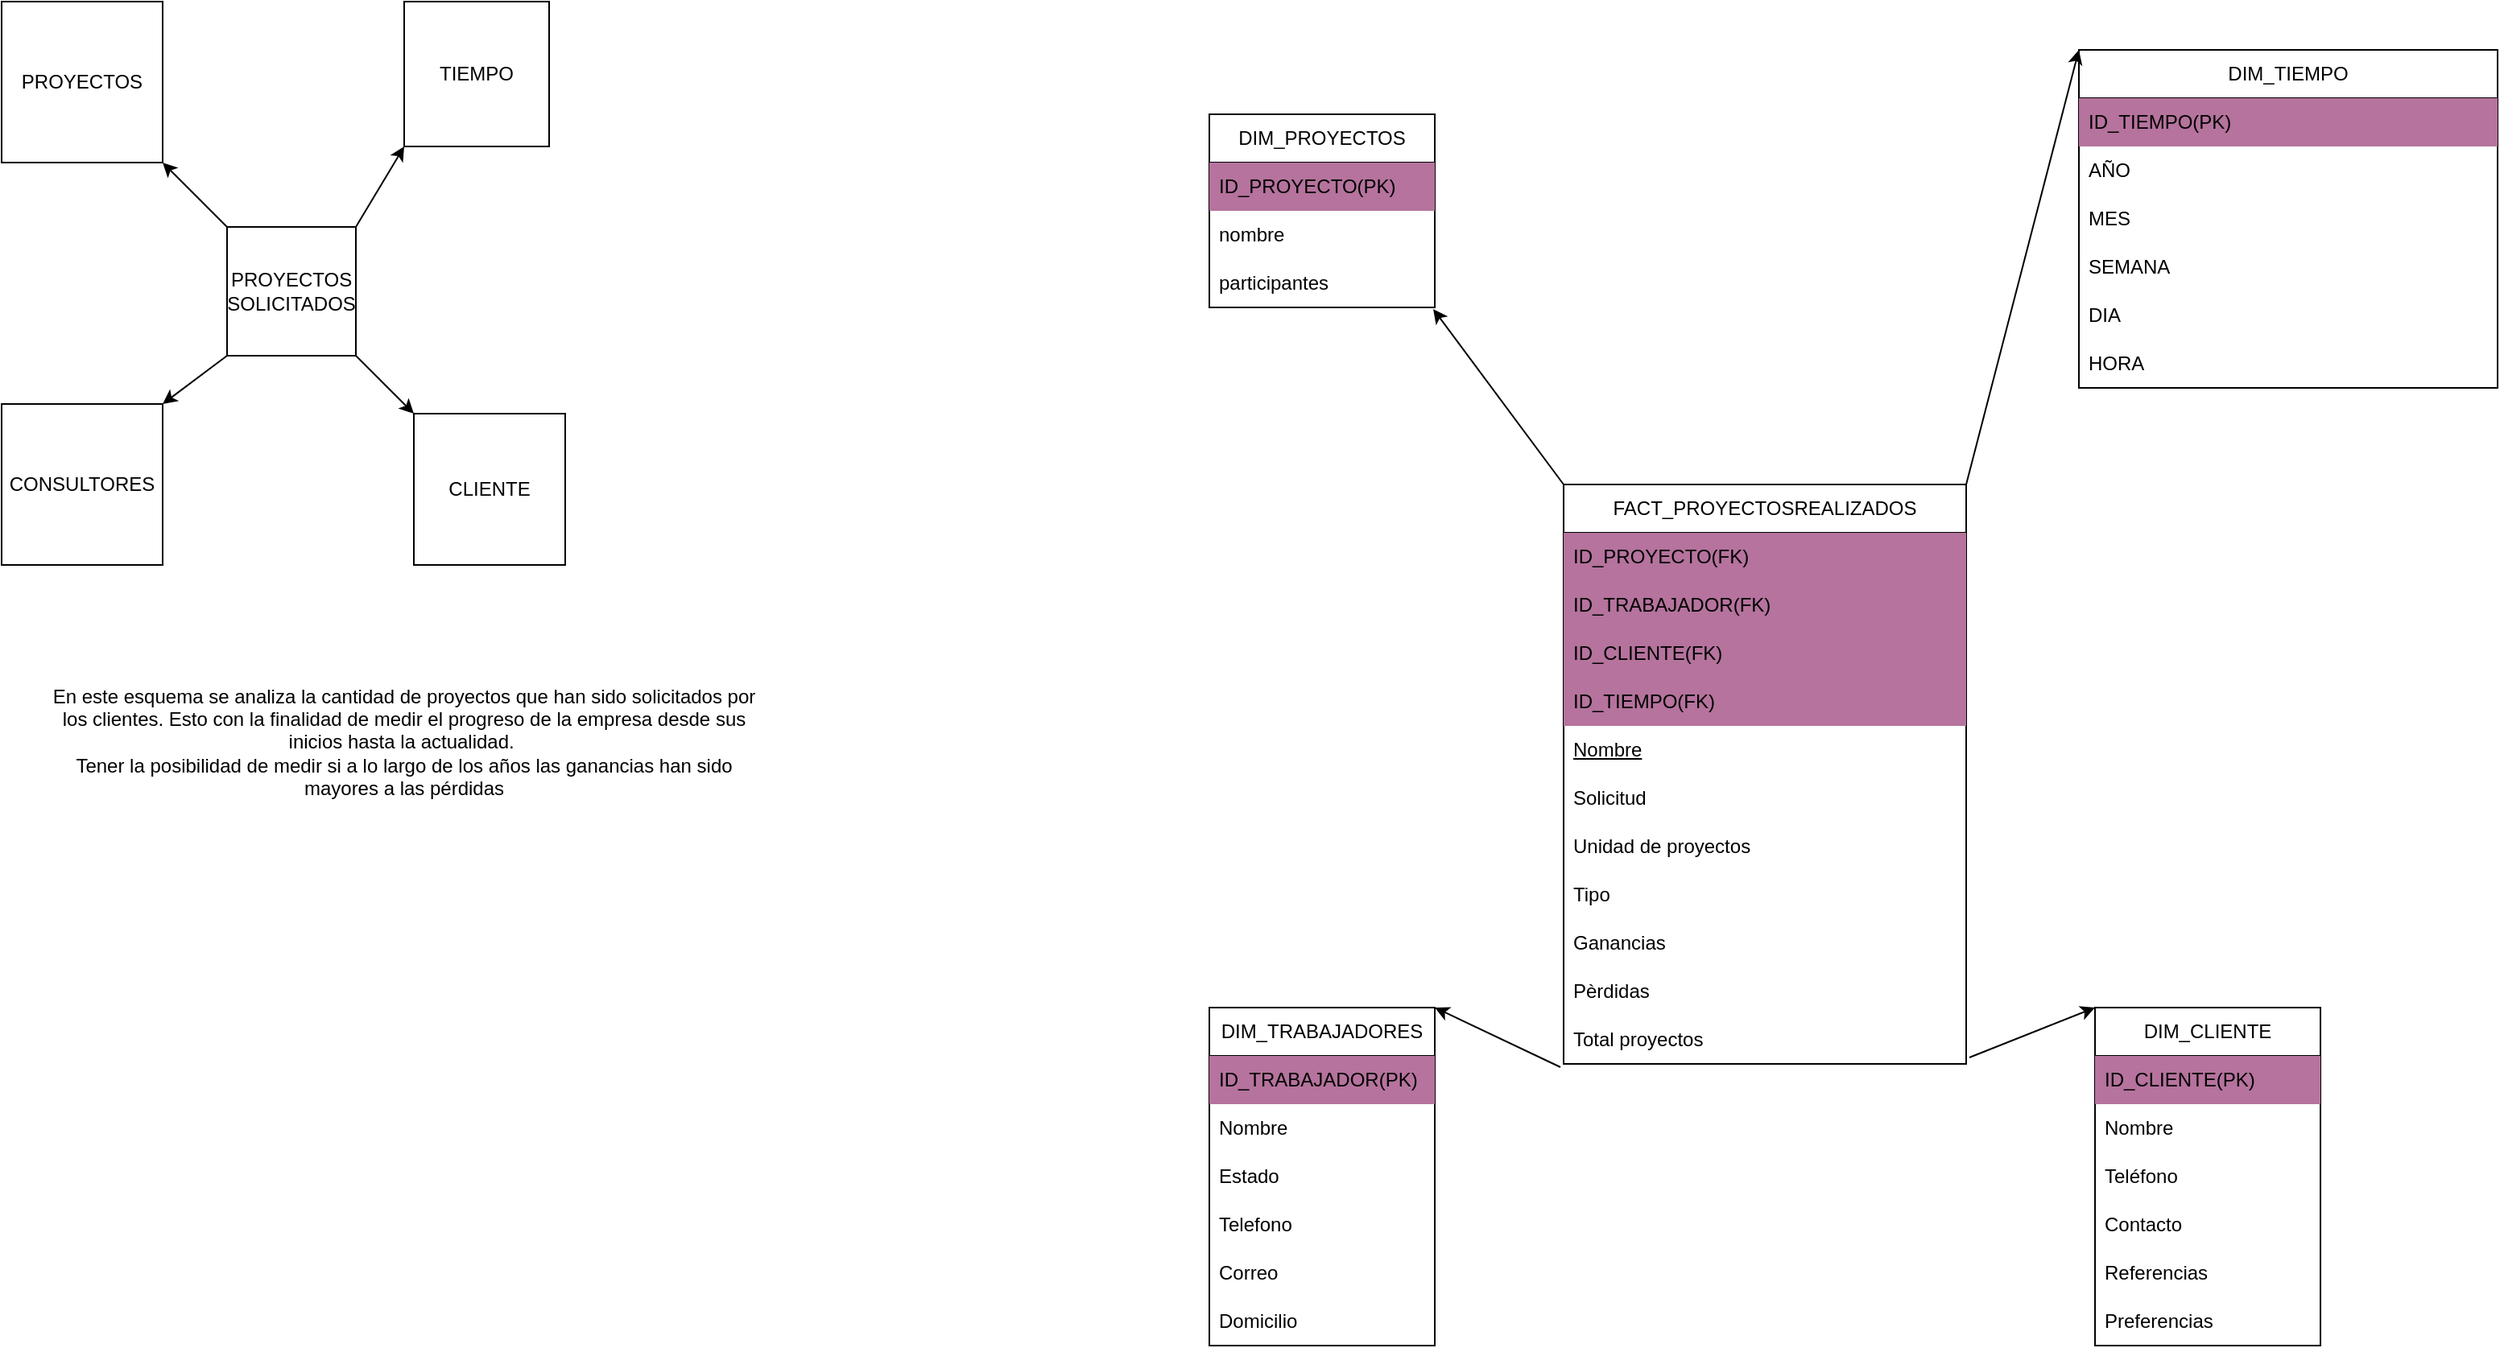 <mxfile version="21.6.9" type="github" pages="3">
  <diagram name="Esquema1" id="fouPwO5cO5OasUWHvbUF">
    <mxGraphModel dx="3218" dy="1129" grid="1" gridSize="10" guides="1" tooltips="1" connect="1" arrows="1" fold="1" page="1" pageScale="1" pageWidth="827" pageHeight="1169" math="0" shadow="0">
      <root>
        <mxCell id="0" />
        <mxCell id="1" parent="0" />
        <mxCell id="4f01WHKHeMReldq4Eaw4-1" value="PROYECTOS SOLICITADOS" style="whiteSpace=wrap;html=1;aspect=fixed;" parent="1" vertex="1">
          <mxGeometry x="-240" y="140" width="80" height="80" as="geometry" />
        </mxCell>
        <mxCell id="4f01WHKHeMReldq4Eaw4-2" value="TIEMPO" style="whiteSpace=wrap;html=1;aspect=fixed;" parent="1" vertex="1">
          <mxGeometry x="-130" width="90" height="90" as="geometry" />
        </mxCell>
        <mxCell id="4f01WHKHeMReldq4Eaw4-3" value="CLIENTE" style="whiteSpace=wrap;html=1;aspect=fixed;" parent="1" vertex="1">
          <mxGeometry x="-124" y="256" width="94" height="94" as="geometry" />
        </mxCell>
        <mxCell id="4f01WHKHeMReldq4Eaw4-4" value="PROYECTOS" style="whiteSpace=wrap;html=1;aspect=fixed;" parent="1" vertex="1">
          <mxGeometry x="-380" width="100" height="100" as="geometry" />
        </mxCell>
        <mxCell id="4f01WHKHeMReldq4Eaw4-5" value="CONSULTORES" style="whiteSpace=wrap;html=1;aspect=fixed;" parent="1" vertex="1">
          <mxGeometry x="-380" y="250" width="100" height="100" as="geometry" />
        </mxCell>
        <mxCell id="4f01WHKHeMReldq4Eaw4-9" style="rounded=0;orthogonalLoop=1;jettySize=auto;html=1;" parent="1" source="4f01WHKHeMReldq4Eaw4-1" target="4f01WHKHeMReldq4Eaw4-3" edge="1">
          <mxGeometry relative="1" as="geometry">
            <mxPoint x="-259" y="130" as="sourcePoint" />
            <mxPoint x="-210" y="190" as="targetPoint" />
          </mxGeometry>
        </mxCell>
        <mxCell id="4f01WHKHeMReldq4Eaw4-10" value="En este esquema se analiza la cantidad de proyectos que han sido solicitados por los clientes. Esto con la finalidad de medir el progreso de la empresa desde sus inicios hasta la actualidad.&amp;nbsp;&lt;br&gt;Tener la posibilidad de medir si a lo largo de los años las ganancias han sido mayores a las pérdidas" style="text;html=1;strokeColor=none;fillColor=none;align=center;verticalAlign=middle;whiteSpace=wrap;rounded=0;" parent="1" vertex="1">
          <mxGeometry x="-350" y="430" width="440" height="60" as="geometry" />
        </mxCell>
        <mxCell id="YIXBxobENtzoKiSDBQd0-1" value="FACT_PROYECTOSREALIZADOS" style="swimlane;fontStyle=0;childLayout=stackLayout;horizontal=1;startSize=30;horizontalStack=0;resizeParent=1;resizeParentMax=0;resizeLast=0;collapsible=1;marginBottom=0;whiteSpace=wrap;html=1;" parent="1" vertex="1">
          <mxGeometry x="590" y="300" width="250" height="360" as="geometry" />
        </mxCell>
        <mxCell id="YIXBxobENtzoKiSDBQd0-2" value="ID_PROYECTO(FK)" style="text;strokeColor=none;fillColor=#B5739D;align=left;verticalAlign=middle;spacingLeft=4;spacingRight=4;overflow=hidden;points=[[0,0.5],[1,0.5]];portConstraint=eastwest;rotatable=0;whiteSpace=wrap;html=1;" parent="YIXBxobENtzoKiSDBQd0-1" vertex="1">
          <mxGeometry y="30" width="250" height="30" as="geometry" />
        </mxCell>
        <mxCell id="YIXBxobENtzoKiSDBQd0-3" value="ID_TRABAJADOR(FK)" style="text;strokeColor=none;fillColor=#B5739D;align=left;verticalAlign=middle;spacingLeft=4;spacingRight=4;overflow=hidden;points=[[0,0.5],[1,0.5]];portConstraint=eastwest;rotatable=0;whiteSpace=wrap;html=1;" parent="YIXBxobENtzoKiSDBQd0-1" vertex="1">
          <mxGeometry y="60" width="250" height="30" as="geometry" />
        </mxCell>
        <mxCell id="YIXBxobENtzoKiSDBQd0-30" value="ID_CLIENTE(FK)" style="text;strokeColor=none;fillColor=#B5739D;align=left;verticalAlign=middle;spacingLeft=4;spacingRight=4;overflow=hidden;points=[[0,0.5],[1,0.5]];portConstraint=eastwest;rotatable=0;whiteSpace=wrap;html=1;" parent="YIXBxobENtzoKiSDBQd0-1" vertex="1">
          <mxGeometry y="90" width="250" height="30" as="geometry" />
        </mxCell>
        <mxCell id="YIXBxobENtzoKiSDBQd0-29" value="ID_TIEMPO(FK)" style="text;strokeColor=none;fillColor=#B5739D;align=left;verticalAlign=middle;spacingLeft=4;spacingRight=4;overflow=hidden;points=[[0,0.5],[1,0.5]];portConstraint=eastwest;rotatable=0;whiteSpace=wrap;html=1;" parent="YIXBxobENtzoKiSDBQd0-1" vertex="1">
          <mxGeometry y="120" width="250" height="30" as="geometry" />
        </mxCell>
        <mxCell id="YIXBxobENtzoKiSDBQd0-31" value="&lt;u&gt;Nombre&lt;/u&gt;" style="text;strokeColor=none;fillColor=none;align=left;verticalAlign=middle;spacingLeft=4;spacingRight=4;overflow=hidden;points=[[0,0.5],[1,0.5]];portConstraint=eastwest;rotatable=0;whiteSpace=wrap;html=1;" parent="YIXBxobENtzoKiSDBQd0-1" vertex="1">
          <mxGeometry y="150" width="250" height="30" as="geometry" />
        </mxCell>
        <mxCell id="0sV7bS2kD5tdpcHUCogC-12" value="Solicitud" style="text;strokeColor=none;fillColor=none;align=left;verticalAlign=middle;spacingLeft=4;spacingRight=4;overflow=hidden;points=[[0,0.5],[1,0.5]];portConstraint=eastwest;rotatable=0;whiteSpace=wrap;html=1;" parent="YIXBxobENtzoKiSDBQd0-1" vertex="1">
          <mxGeometry y="180" width="250" height="30" as="geometry" />
        </mxCell>
        <mxCell id="0sV7bS2kD5tdpcHUCogC-16" value="Unidad de proyectos" style="text;strokeColor=none;fillColor=none;align=left;verticalAlign=middle;spacingLeft=4;spacingRight=4;overflow=hidden;points=[[0,0.5],[1,0.5]];portConstraint=eastwest;rotatable=0;whiteSpace=wrap;html=1;" parent="YIXBxobENtzoKiSDBQd0-1" vertex="1">
          <mxGeometry y="210" width="250" height="30" as="geometry" />
        </mxCell>
        <mxCell id="0sV7bS2kD5tdpcHUCogC-11" value="Tipo" style="text;strokeColor=none;fillColor=none;align=left;verticalAlign=middle;spacingLeft=4;spacingRight=4;overflow=hidden;points=[[0,0.5],[1,0.5]];portConstraint=eastwest;rotatable=0;whiteSpace=wrap;html=1;" parent="YIXBxobENtzoKiSDBQd0-1" vertex="1">
          <mxGeometry y="240" width="250" height="30" as="geometry" />
        </mxCell>
        <mxCell id="YIXBxobENtzoKiSDBQd0-32" value="Ganancias" style="text;strokeColor=none;fillColor=none;align=left;verticalAlign=middle;spacingLeft=4;spacingRight=4;overflow=hidden;points=[[0,0.5],[1,0.5]];portConstraint=eastwest;rotatable=0;whiteSpace=wrap;html=1;" parent="YIXBxobENtzoKiSDBQd0-1" vertex="1">
          <mxGeometry y="270" width="250" height="30" as="geometry" />
        </mxCell>
        <mxCell id="K5586gnL4aPKgmynBAE0-1" value="Pèrdidas" style="text;strokeColor=none;fillColor=none;align=left;verticalAlign=middle;spacingLeft=4;spacingRight=4;overflow=hidden;points=[[0,0.5],[1,0.5]];portConstraint=eastwest;rotatable=0;whiteSpace=wrap;html=1;" vertex="1" parent="YIXBxobENtzoKiSDBQd0-1">
          <mxGeometry y="300" width="250" height="30" as="geometry" />
        </mxCell>
        <mxCell id="YIXBxobENtzoKiSDBQd0-4" value="Total proyectos" style="text;strokeColor=none;fillColor=none;align=left;verticalAlign=middle;spacingLeft=4;spacingRight=4;overflow=hidden;points=[[0,0.5],[1,0.5]];portConstraint=eastwest;rotatable=0;whiteSpace=wrap;html=1;" parent="YIXBxobENtzoKiSDBQd0-1" vertex="1">
          <mxGeometry y="330" width="250" height="30" as="geometry" />
        </mxCell>
        <mxCell id="YIXBxobENtzoKiSDBQd0-5" value="DIM_TIEMPO" style="swimlane;fontStyle=0;childLayout=stackLayout;horizontal=1;startSize=30;horizontalStack=0;resizeParent=1;resizeParentMax=0;resizeLast=0;collapsible=1;marginBottom=0;whiteSpace=wrap;html=1;" parent="1" vertex="1">
          <mxGeometry x="910" y="30" width="260" height="210" as="geometry" />
        </mxCell>
        <mxCell id="YIXBxobENtzoKiSDBQd0-24" value="ID_TIEMPO(PK)" style="text;strokeColor=none;fillColor=#B5739D;align=left;verticalAlign=middle;spacingLeft=4;spacingRight=4;overflow=hidden;points=[[0,0.5],[1,0.5]];portConstraint=eastwest;rotatable=0;whiteSpace=wrap;html=1;" parent="YIXBxobENtzoKiSDBQd0-5" vertex="1">
          <mxGeometry y="30" width="260" height="30" as="geometry" />
        </mxCell>
        <mxCell id="YIXBxobENtzoKiSDBQd0-6" value="AÑO" style="text;strokeColor=none;fillColor=none;align=left;verticalAlign=middle;spacingLeft=4;spacingRight=4;overflow=hidden;points=[[0,0.5],[1,0.5]];portConstraint=eastwest;rotatable=0;whiteSpace=wrap;html=1;" parent="YIXBxobENtzoKiSDBQd0-5" vertex="1">
          <mxGeometry y="60" width="260" height="30" as="geometry" />
        </mxCell>
        <mxCell id="YIXBxobENtzoKiSDBQd0-7" value="MES" style="text;strokeColor=none;fillColor=none;align=left;verticalAlign=middle;spacingLeft=4;spacingRight=4;overflow=hidden;points=[[0,0.5],[1,0.5]];portConstraint=eastwest;rotatable=0;whiteSpace=wrap;html=1;" parent="YIXBxobENtzoKiSDBQd0-5" vertex="1">
          <mxGeometry y="90" width="260" height="30" as="geometry" />
        </mxCell>
        <mxCell id="YIXBxobENtzoKiSDBQd0-8" value="SEMANA" style="text;strokeColor=none;fillColor=none;align=left;verticalAlign=middle;spacingLeft=4;spacingRight=4;overflow=hidden;points=[[0,0.5],[1,0.5]];portConstraint=eastwest;rotatable=0;whiteSpace=wrap;html=1;" parent="YIXBxobENtzoKiSDBQd0-5" vertex="1">
          <mxGeometry y="120" width="260" height="30" as="geometry" />
        </mxCell>
        <mxCell id="YIXBxobENtzoKiSDBQd0-21" value="DIA" style="text;strokeColor=none;fillColor=none;align=left;verticalAlign=middle;spacingLeft=4;spacingRight=4;overflow=hidden;points=[[0,0.5],[1,0.5]];portConstraint=eastwest;rotatable=0;whiteSpace=wrap;html=1;" parent="YIXBxobENtzoKiSDBQd0-5" vertex="1">
          <mxGeometry y="150" width="260" height="30" as="geometry" />
        </mxCell>
        <mxCell id="YIXBxobENtzoKiSDBQd0-22" value="HORA" style="text;strokeColor=none;fillColor=none;align=left;verticalAlign=middle;spacingLeft=4;spacingRight=4;overflow=hidden;points=[[0,0.5],[1,0.5]];portConstraint=eastwest;rotatable=0;whiteSpace=wrap;html=1;" parent="YIXBxobENtzoKiSDBQd0-5" vertex="1">
          <mxGeometry y="180" width="260" height="30" as="geometry" />
        </mxCell>
        <mxCell id="YIXBxobENtzoKiSDBQd0-9" value="DIM_CLIENTE" style="swimlane;fontStyle=0;childLayout=stackLayout;horizontal=1;startSize=30;horizontalStack=0;resizeParent=1;resizeParentMax=0;resizeLast=0;collapsible=1;marginBottom=0;whiteSpace=wrap;html=1;" parent="1" vertex="1">
          <mxGeometry x="920" y="625" width="140" height="210" as="geometry" />
        </mxCell>
        <mxCell id="YIXBxobENtzoKiSDBQd0-10" value="ID_CLIENTE(PK)" style="text;strokeColor=none;fillColor=#B5739D;align=left;verticalAlign=middle;spacingLeft=4;spacingRight=4;overflow=hidden;points=[[0,0.5],[1,0.5]];portConstraint=eastwest;rotatable=0;whiteSpace=wrap;html=1;" parent="YIXBxobENtzoKiSDBQd0-9" vertex="1">
          <mxGeometry y="30" width="140" height="30" as="geometry" />
        </mxCell>
        <mxCell id="YIXBxobENtzoKiSDBQd0-11" value="Nombre" style="text;strokeColor=none;fillColor=none;align=left;verticalAlign=middle;spacingLeft=4;spacingRight=4;overflow=hidden;points=[[0,0.5],[1,0.5]];portConstraint=eastwest;rotatable=0;whiteSpace=wrap;html=1;" parent="YIXBxobENtzoKiSDBQd0-9" vertex="1">
          <mxGeometry y="60" width="140" height="30" as="geometry" />
        </mxCell>
        <mxCell id="0sV7bS2kD5tdpcHUCogC-1" value="Teléfono" style="text;strokeColor=none;fillColor=none;align=left;verticalAlign=middle;spacingLeft=4;spacingRight=4;overflow=hidden;points=[[0,0.5],[1,0.5]];portConstraint=eastwest;rotatable=0;whiteSpace=wrap;html=1;" parent="YIXBxobENtzoKiSDBQd0-9" vertex="1">
          <mxGeometry y="90" width="140" height="30" as="geometry" />
        </mxCell>
        <mxCell id="0sV7bS2kD5tdpcHUCogC-2" value="Contacto" style="text;strokeColor=none;fillColor=none;align=left;verticalAlign=middle;spacingLeft=4;spacingRight=4;overflow=hidden;points=[[0,0.5],[1,0.5]];portConstraint=eastwest;rotatable=0;whiteSpace=wrap;html=1;" parent="YIXBxobENtzoKiSDBQd0-9" vertex="1">
          <mxGeometry y="120" width="140" height="30" as="geometry" />
        </mxCell>
        <mxCell id="0sV7bS2kD5tdpcHUCogC-3" value="Referencias" style="text;strokeColor=none;fillColor=none;align=left;verticalAlign=middle;spacingLeft=4;spacingRight=4;overflow=hidden;points=[[0,0.5],[1,0.5]];portConstraint=eastwest;rotatable=0;whiteSpace=wrap;html=1;" parent="YIXBxobENtzoKiSDBQd0-9" vertex="1">
          <mxGeometry y="150" width="140" height="30" as="geometry" />
        </mxCell>
        <mxCell id="YIXBxobENtzoKiSDBQd0-12" value="Preferencias" style="text;strokeColor=none;fillColor=none;align=left;verticalAlign=middle;spacingLeft=4;spacingRight=4;overflow=hidden;points=[[0,0.5],[1,0.5]];portConstraint=eastwest;rotatable=0;whiteSpace=wrap;html=1;" parent="YIXBxobENtzoKiSDBQd0-9" vertex="1">
          <mxGeometry y="180" width="140" height="30" as="geometry" />
        </mxCell>
        <mxCell id="YIXBxobENtzoKiSDBQd0-13" value="DIM_TRABAJADORES" style="swimlane;fontStyle=0;childLayout=stackLayout;horizontal=1;startSize=30;horizontalStack=0;resizeParent=1;resizeParentMax=0;resizeLast=0;collapsible=1;marginBottom=0;whiteSpace=wrap;html=1;" parent="1" vertex="1">
          <mxGeometry x="370" y="625" width="140" height="210" as="geometry" />
        </mxCell>
        <mxCell id="YIXBxobENtzoKiSDBQd0-14" value="ID_TRABAJADOR(PK)" style="text;strokeColor=none;fillColor=#B5739D;align=left;verticalAlign=middle;spacingLeft=4;spacingRight=4;overflow=hidden;points=[[0,0.5],[1,0.5]];portConstraint=eastwest;rotatable=0;whiteSpace=wrap;html=1;" parent="YIXBxobENtzoKiSDBQd0-13" vertex="1">
          <mxGeometry y="30" width="140" height="30" as="geometry" />
        </mxCell>
        <mxCell id="YIXBxobENtzoKiSDBQd0-15" value="Nombre" style="text;strokeColor=none;fillColor=none;align=left;verticalAlign=middle;spacingLeft=4;spacingRight=4;overflow=hidden;points=[[0,0.5],[1,0.5]];portConstraint=eastwest;rotatable=0;whiteSpace=wrap;html=1;" parent="YIXBxobENtzoKiSDBQd0-13" vertex="1">
          <mxGeometry y="60" width="140" height="30" as="geometry" />
        </mxCell>
        <mxCell id="0sV7bS2kD5tdpcHUCogC-15" value="Estado" style="text;strokeColor=none;fillColor=none;align=left;verticalAlign=middle;spacingLeft=4;spacingRight=4;overflow=hidden;points=[[0,0.5],[1,0.5]];portConstraint=eastwest;rotatable=0;whiteSpace=wrap;html=1;" parent="YIXBxobENtzoKiSDBQd0-13" vertex="1">
          <mxGeometry y="90" width="140" height="30" as="geometry" />
        </mxCell>
        <mxCell id="0sV7bS2kD5tdpcHUCogC-14" value="Telefono" style="text;strokeColor=none;fillColor=none;align=left;verticalAlign=middle;spacingLeft=4;spacingRight=4;overflow=hidden;points=[[0,0.5],[1,0.5]];portConstraint=eastwest;rotatable=0;whiteSpace=wrap;html=1;" parent="YIXBxobENtzoKiSDBQd0-13" vertex="1">
          <mxGeometry y="120" width="140" height="30" as="geometry" />
        </mxCell>
        <mxCell id="0sV7bS2kD5tdpcHUCogC-13" value="Correo" style="text;strokeColor=none;fillColor=none;align=left;verticalAlign=middle;spacingLeft=4;spacingRight=4;overflow=hidden;points=[[0,0.5],[1,0.5]];portConstraint=eastwest;rotatable=0;whiteSpace=wrap;html=1;" parent="YIXBxobENtzoKiSDBQd0-13" vertex="1">
          <mxGeometry y="150" width="140" height="30" as="geometry" />
        </mxCell>
        <mxCell id="YIXBxobENtzoKiSDBQd0-16" value="Domicilio" style="text;strokeColor=none;fillColor=none;align=left;verticalAlign=middle;spacingLeft=4;spacingRight=4;overflow=hidden;points=[[0,0.5],[1,0.5]];portConstraint=eastwest;rotatable=0;whiteSpace=wrap;html=1;" parent="YIXBxobENtzoKiSDBQd0-13" vertex="1">
          <mxGeometry y="180" width="140" height="30" as="geometry" />
        </mxCell>
        <mxCell id="YIXBxobENtzoKiSDBQd0-17" value="DIM_PROYECTOS" style="swimlane;fontStyle=0;childLayout=stackLayout;horizontal=1;startSize=30;horizontalStack=0;resizeParent=1;resizeParentMax=0;resizeLast=0;collapsible=1;marginBottom=0;whiteSpace=wrap;html=1;" parent="1" vertex="1">
          <mxGeometry x="370" y="70" width="140" height="120" as="geometry" />
        </mxCell>
        <mxCell id="YIXBxobENtzoKiSDBQd0-18" value="ID_PROYECTO(PK)" style="text;strokeColor=none;fillColor=#B5739D;align=left;verticalAlign=middle;spacingLeft=4;spacingRight=4;overflow=hidden;points=[[0,0.5],[1,0.5]];portConstraint=eastwest;rotatable=0;whiteSpace=wrap;html=1;" parent="YIXBxobENtzoKiSDBQd0-17" vertex="1">
          <mxGeometry y="30" width="140" height="30" as="geometry" />
        </mxCell>
        <mxCell id="YIXBxobENtzoKiSDBQd0-19" value="nombre" style="text;strokeColor=none;fillColor=none;align=left;verticalAlign=middle;spacingLeft=4;spacingRight=4;overflow=hidden;points=[[0,0.5],[1,0.5]];portConstraint=eastwest;rotatable=0;whiteSpace=wrap;html=1;" parent="YIXBxobENtzoKiSDBQd0-17" vertex="1">
          <mxGeometry y="60" width="140" height="30" as="geometry" />
        </mxCell>
        <mxCell id="YIXBxobENtzoKiSDBQd0-20" value="participantes" style="text;strokeColor=none;fillColor=none;align=left;verticalAlign=middle;spacingLeft=4;spacingRight=4;overflow=hidden;points=[[0,0.5],[1,0.5]];portConstraint=eastwest;rotatable=0;whiteSpace=wrap;html=1;" parent="YIXBxobENtzoKiSDBQd0-17" vertex="1">
          <mxGeometry y="90" width="140" height="30" as="geometry" />
        </mxCell>
        <mxCell id="0sV7bS2kD5tdpcHUCogC-4" style="rounded=0;orthogonalLoop=1;jettySize=auto;html=1;entryX=0;entryY=1;entryDx=0;entryDy=0;exitX=1;exitY=0;exitDx=0;exitDy=0;" parent="1" source="4f01WHKHeMReldq4Eaw4-1" target="4f01WHKHeMReldq4Eaw4-2" edge="1">
          <mxGeometry relative="1" as="geometry">
            <mxPoint x="-150" y="230" as="sourcePoint" />
            <mxPoint x="-114" y="266" as="targetPoint" />
          </mxGeometry>
        </mxCell>
        <mxCell id="0sV7bS2kD5tdpcHUCogC-5" style="rounded=0;orthogonalLoop=1;jettySize=auto;html=1;entryX=1;entryY=1;entryDx=0;entryDy=0;" parent="1" target="4f01WHKHeMReldq4Eaw4-4" edge="1">
          <mxGeometry relative="1" as="geometry">
            <mxPoint x="-240" y="140" as="sourcePoint" />
            <mxPoint x="-104" y="276" as="targetPoint" />
          </mxGeometry>
        </mxCell>
        <mxCell id="0sV7bS2kD5tdpcHUCogC-6" style="rounded=0;orthogonalLoop=1;jettySize=auto;html=1;entryX=1;entryY=0;entryDx=0;entryDy=0;exitX=0;exitY=1;exitDx=0;exitDy=0;" parent="1" source="4f01WHKHeMReldq4Eaw4-1" target="4f01WHKHeMReldq4Eaw4-5" edge="1">
          <mxGeometry relative="1" as="geometry">
            <mxPoint x="-130" y="250" as="sourcePoint" />
            <mxPoint x="-94" y="286" as="targetPoint" />
          </mxGeometry>
        </mxCell>
        <mxCell id="0sV7bS2kD5tdpcHUCogC-7" style="rounded=0;orthogonalLoop=1;jettySize=auto;html=1;entryX=0;entryY=0;entryDx=0;entryDy=0;exitX=1.008;exitY=0.867;exitDx=0;exitDy=0;exitPerimeter=0;" parent="1" source="YIXBxobENtzoKiSDBQd0-4" target="YIXBxobENtzoKiSDBQd0-9" edge="1">
          <mxGeometry relative="1" as="geometry">
            <mxPoint x="840" y="540" as="sourcePoint" />
            <mxPoint x="876" y="576" as="targetPoint" />
          </mxGeometry>
        </mxCell>
        <mxCell id="0sV7bS2kD5tdpcHUCogC-8" style="rounded=0;orthogonalLoop=1;jettySize=auto;html=1;entryX=1;entryY=0;entryDx=0;entryDy=0;exitX=-0.008;exitY=1.067;exitDx=0;exitDy=0;exitPerimeter=0;" parent="1" source="YIXBxobENtzoKiSDBQd0-4" target="YIXBxobENtzoKiSDBQd0-13" edge="1">
          <mxGeometry relative="1" as="geometry">
            <mxPoint x="850" y="550" as="sourcePoint" />
            <mxPoint x="900" y="590" as="targetPoint" />
          </mxGeometry>
        </mxCell>
        <mxCell id="0sV7bS2kD5tdpcHUCogC-9" style="rounded=0;orthogonalLoop=1;jettySize=auto;html=1;entryX=0;entryY=0;entryDx=0;entryDy=0;exitX=1;exitY=0;exitDx=0;exitDy=0;" parent="1" source="YIXBxobENtzoKiSDBQd0-1" target="YIXBxobENtzoKiSDBQd0-5" edge="1">
          <mxGeometry relative="1" as="geometry">
            <mxPoint x="860" y="560" as="sourcePoint" />
            <mxPoint x="910" y="600" as="targetPoint" />
          </mxGeometry>
        </mxCell>
        <mxCell id="0sV7bS2kD5tdpcHUCogC-10" style="rounded=0;orthogonalLoop=1;jettySize=auto;html=1;entryX=0.993;entryY=1.033;entryDx=0;entryDy=0;exitX=0;exitY=0;exitDx=0;exitDy=0;entryPerimeter=0;" parent="1" source="YIXBxobENtzoKiSDBQd0-1" target="YIXBxobENtzoKiSDBQd0-20" edge="1">
          <mxGeometry relative="1" as="geometry">
            <mxPoint x="870" y="570" as="sourcePoint" />
            <mxPoint x="920" y="610" as="targetPoint" />
          </mxGeometry>
        </mxCell>
      </root>
    </mxGraphModel>
  </diagram>
  <diagram name="Esquema 2" id="NuA_AMXU5c78D62TrAVr">
    <mxGraphModel dx="2501" dy="790" grid="1" gridSize="10" guides="1" tooltips="1" connect="1" arrows="1" fold="1" page="1" pageScale="1" pageWidth="827" pageHeight="1169" math="0" shadow="0">
      <root>
        <mxCell id="j2CwejD4iRpmdjd2Fmt_-0" />
        <mxCell id="j2CwejD4iRpmdjd2Fmt_-1" parent="j2CwejD4iRpmdjd2Fmt_-0" />
        <mxCell id="j2CwejD4iRpmdjd2Fmt_-2" value="HABILIDADES SOBRESALIENTES" style="whiteSpace=wrap;html=1;aspect=fixed;" parent="j2CwejD4iRpmdjd2Fmt_-1" vertex="1">
          <mxGeometry x="-675" y="140" width="110" height="110" as="geometry" />
        </mxCell>
        <mxCell id="j2CwejD4iRpmdjd2Fmt_-3" value="TIEMPO" style="whiteSpace=wrap;html=1;aspect=fixed;" parent="j2CwejD4iRpmdjd2Fmt_-1" vertex="1">
          <mxGeometry x="-550" y="20" width="90" height="90" as="geometry" />
        </mxCell>
        <mxCell id="j2CwejD4iRpmdjd2Fmt_-4" value="CLIENTE" style="whiteSpace=wrap;html=1;aspect=fixed;" parent="j2CwejD4iRpmdjd2Fmt_-1" vertex="1">
          <mxGeometry x="-544" y="276" width="94" height="94" as="geometry" />
        </mxCell>
        <mxCell id="j2CwejD4iRpmdjd2Fmt_-5" style="rounded=0;orthogonalLoop=1;jettySize=auto;html=1;" parent="j2CwejD4iRpmdjd2Fmt_-1" source="j2CwejD4iRpmdjd2Fmt_-6" target="j2CwejD4iRpmdjd2Fmt_-2" edge="1">
          <mxGeometry relative="1" as="geometry" />
        </mxCell>
        <mxCell id="j2CwejD4iRpmdjd2Fmt_-6" value="PROYECTOS" style="whiteSpace=wrap;html=1;aspect=fixed;" parent="j2CwejD4iRpmdjd2Fmt_-1" vertex="1">
          <mxGeometry x="-800" y="20" width="100" height="100" as="geometry" />
        </mxCell>
        <mxCell id="j2CwejD4iRpmdjd2Fmt_-7" value="CONSULTORES" style="whiteSpace=wrap;html=1;aspect=fixed;" parent="j2CwejD4iRpmdjd2Fmt_-1" vertex="1">
          <mxGeometry x="-800" y="270" width="100" height="100" as="geometry" />
        </mxCell>
        <mxCell id="j2CwejD4iRpmdjd2Fmt_-8" style="rounded=0;orthogonalLoop=1;jettySize=auto;html=1;entryX=1.013;entryY=0.15;entryDx=0;entryDy=0;entryPerimeter=0;" parent="j2CwejD4iRpmdjd2Fmt_-1" source="j2CwejD4iRpmdjd2Fmt_-3" target="j2CwejD4iRpmdjd2Fmt_-2" edge="1">
          <mxGeometry relative="1" as="geometry">
            <mxPoint x="-699" y="130" as="sourcePoint" />
            <mxPoint x="-650" y="190" as="targetPoint" />
            <Array as="points">
              <mxPoint x="-560" y="150" />
            </Array>
          </mxGeometry>
        </mxCell>
        <mxCell id="j2CwejD4iRpmdjd2Fmt_-9" style="rounded=0;orthogonalLoop=1;jettySize=auto;html=1;entryX=0;entryY=1;entryDx=0;entryDy=0;" parent="j2CwejD4iRpmdjd2Fmt_-1" source="j2CwejD4iRpmdjd2Fmt_-7" target="j2CwejD4iRpmdjd2Fmt_-2" edge="1">
          <mxGeometry relative="1" as="geometry">
            <mxPoint x="-689" y="140" as="sourcePoint" />
            <mxPoint x="-640" y="200" as="targetPoint" />
          </mxGeometry>
        </mxCell>
        <mxCell id="j2CwejD4iRpmdjd2Fmt_-10" style="rounded=0;orthogonalLoop=1;jettySize=auto;html=1;entryX=1;entryY=1;entryDx=0;entryDy=0;" parent="j2CwejD4iRpmdjd2Fmt_-1" source="j2CwejD4iRpmdjd2Fmt_-4" target="j2CwejD4iRpmdjd2Fmt_-2" edge="1">
          <mxGeometry relative="1" as="geometry">
            <mxPoint x="-679" y="150" as="sourcePoint" />
            <mxPoint x="-630" y="210" as="targetPoint" />
          </mxGeometry>
        </mxCell>
        <mxCell id="j2CwejD4iRpmdjd2Fmt_-11" value="En este esquema se analiza las habilidades que más sobresalen entre los consultores y trabajadores.&amp;nbsp;" style="text;html=1;strokeColor=none;fillColor=none;align=center;verticalAlign=middle;whiteSpace=wrap;rounded=0;" parent="j2CwejD4iRpmdjd2Fmt_-1" vertex="1">
          <mxGeometry x="-770" y="450" width="300" height="30" as="geometry" />
        </mxCell>
        <mxCell id="KChx6Kg2cipmEtyVFtn7-0" value="FACT_TOTALHABILIDADESSOBRESALIENTES" style="swimlane;fontStyle=0;childLayout=stackLayout;horizontal=1;startSize=30;horizontalStack=0;resizeParent=1;resizeParentMax=0;resizeLast=0;collapsible=1;marginBottom=0;whiteSpace=wrap;html=1;" vertex="1" parent="j2CwejD4iRpmdjd2Fmt_-1">
          <mxGeometry x="570" y="290" width="280" height="240" as="geometry" />
        </mxCell>
        <mxCell id="KChx6Kg2cipmEtyVFtn7-1" value="ID_TRABAJADOR(FK)" style="text;strokeColor=none;fillColor=#B5739D;align=left;verticalAlign=middle;spacingLeft=4;spacingRight=4;overflow=hidden;points=[[0,0.5],[1,0.5]];portConstraint=eastwest;rotatable=0;whiteSpace=wrap;html=1;" vertex="1" parent="KChx6Kg2cipmEtyVFtn7-0">
          <mxGeometry y="30" width="280" height="30" as="geometry" />
        </mxCell>
        <mxCell id="KChx6Kg2cipmEtyVFtn7-2" value="ID_DEPARTAMENTO(FK)" style="text;strokeColor=none;fillColor=#B5739D;align=left;verticalAlign=middle;spacingLeft=4;spacingRight=4;overflow=hidden;points=[[0,0.5],[1,0.5]];portConstraint=eastwest;rotatable=0;whiteSpace=wrap;html=1;" vertex="1" parent="KChx6Kg2cipmEtyVFtn7-0">
          <mxGeometry y="60" width="280" height="30" as="geometry" />
        </mxCell>
        <mxCell id="KChx6Kg2cipmEtyVFtn7-3" value="ID_HABILIDADES(FK)" style="text;strokeColor=none;fillColor=#B5739D;align=left;verticalAlign=middle;spacingLeft=4;spacingRight=4;overflow=hidden;points=[[0,0.5],[1,0.5]];portConstraint=eastwest;rotatable=0;whiteSpace=wrap;html=1;" vertex="1" parent="KChx6Kg2cipmEtyVFtn7-0">
          <mxGeometry y="90" width="280" height="30" as="geometry" />
        </mxCell>
        <mxCell id="KChx6Kg2cipmEtyVFtn7-4" value="ID_TIEMPO(FK)" style="text;strokeColor=none;fillColor=#B5739D;align=left;verticalAlign=middle;spacingLeft=4;spacingRight=4;overflow=hidden;points=[[0,0.5],[1,0.5]];portConstraint=eastwest;rotatable=0;whiteSpace=wrap;html=1;" vertex="1" parent="KChx6Kg2cipmEtyVFtn7-0">
          <mxGeometry y="120" width="280" height="30" as="geometry" />
        </mxCell>
        <mxCell id="KChx6Kg2cipmEtyVFtn7-5" value="&lt;u&gt;Nombre&lt;/u&gt;" style="text;strokeColor=none;fillColor=none;align=left;verticalAlign=middle;spacingLeft=4;spacingRight=4;overflow=hidden;points=[[0,0.5],[1,0.5]];portConstraint=eastwest;rotatable=0;whiteSpace=wrap;html=1;" vertex="1" parent="KChx6Kg2cipmEtyVFtn7-0">
          <mxGeometry y="150" width="280" height="30" as="geometry" />
        </mxCell>
        <mxCell id="KChx6Kg2cipmEtyVFtn7-6" value="Cantidad" style="text;strokeColor=none;fillColor=none;align=left;verticalAlign=middle;spacingLeft=4;spacingRight=4;overflow=hidden;points=[[0,0.5],[1,0.5]];portConstraint=eastwest;rotatable=0;whiteSpace=wrap;html=1;" vertex="1" parent="KChx6Kg2cipmEtyVFtn7-0">
          <mxGeometry y="180" width="280" height="30" as="geometry" />
        </mxCell>
        <mxCell id="KChx6Kg2cipmEtyVFtn7-7" value="Total habilidades" style="text;strokeColor=none;fillColor=none;align=left;verticalAlign=middle;spacingLeft=4;spacingRight=4;overflow=hidden;points=[[0,0.5],[1,0.5]];portConstraint=eastwest;rotatable=0;whiteSpace=wrap;html=1;" vertex="1" parent="KChx6Kg2cipmEtyVFtn7-0">
          <mxGeometry y="210" width="280" height="30" as="geometry" />
        </mxCell>
        <mxCell id="KChx6Kg2cipmEtyVFtn7-11" value="DIM_TIEMPO" style="swimlane;fontStyle=0;childLayout=stackLayout;horizontal=1;startSize=30;horizontalStack=0;resizeParent=1;resizeParentMax=0;resizeLast=0;collapsible=1;marginBottom=0;whiteSpace=wrap;html=1;" vertex="1" parent="j2CwejD4iRpmdjd2Fmt_-1">
          <mxGeometry x="910" y="30" width="260" height="210" as="geometry" />
        </mxCell>
        <mxCell id="KChx6Kg2cipmEtyVFtn7-12" value="ID_TIEMPO(PK)" style="text;strokeColor=none;fillColor=#B5739D;align=left;verticalAlign=middle;spacingLeft=4;spacingRight=4;overflow=hidden;points=[[0,0.5],[1,0.5]];portConstraint=eastwest;rotatable=0;whiteSpace=wrap;html=1;" vertex="1" parent="KChx6Kg2cipmEtyVFtn7-11">
          <mxGeometry y="30" width="260" height="30" as="geometry" />
        </mxCell>
        <mxCell id="KChx6Kg2cipmEtyVFtn7-13" value="AÑO" style="text;strokeColor=none;fillColor=none;align=left;verticalAlign=middle;spacingLeft=4;spacingRight=4;overflow=hidden;points=[[0,0.5],[1,0.5]];portConstraint=eastwest;rotatable=0;whiteSpace=wrap;html=1;" vertex="1" parent="KChx6Kg2cipmEtyVFtn7-11">
          <mxGeometry y="60" width="260" height="30" as="geometry" />
        </mxCell>
        <mxCell id="KChx6Kg2cipmEtyVFtn7-14" value="MES" style="text;strokeColor=none;fillColor=none;align=left;verticalAlign=middle;spacingLeft=4;spacingRight=4;overflow=hidden;points=[[0,0.5],[1,0.5]];portConstraint=eastwest;rotatable=0;whiteSpace=wrap;html=1;" vertex="1" parent="KChx6Kg2cipmEtyVFtn7-11">
          <mxGeometry y="90" width="260" height="30" as="geometry" />
        </mxCell>
        <mxCell id="KChx6Kg2cipmEtyVFtn7-15" value="SEMANA" style="text;strokeColor=none;fillColor=none;align=left;verticalAlign=middle;spacingLeft=4;spacingRight=4;overflow=hidden;points=[[0,0.5],[1,0.5]];portConstraint=eastwest;rotatable=0;whiteSpace=wrap;html=1;" vertex="1" parent="KChx6Kg2cipmEtyVFtn7-11">
          <mxGeometry y="120" width="260" height="30" as="geometry" />
        </mxCell>
        <mxCell id="KChx6Kg2cipmEtyVFtn7-16" value="DIA" style="text;strokeColor=none;fillColor=none;align=left;verticalAlign=middle;spacingLeft=4;spacingRight=4;overflow=hidden;points=[[0,0.5],[1,0.5]];portConstraint=eastwest;rotatable=0;whiteSpace=wrap;html=1;" vertex="1" parent="KChx6Kg2cipmEtyVFtn7-11">
          <mxGeometry y="150" width="260" height="30" as="geometry" />
        </mxCell>
        <mxCell id="KChx6Kg2cipmEtyVFtn7-17" value="HORA" style="text;strokeColor=none;fillColor=none;align=left;verticalAlign=middle;spacingLeft=4;spacingRight=4;overflow=hidden;points=[[0,0.5],[1,0.5]];portConstraint=eastwest;rotatable=0;whiteSpace=wrap;html=1;" vertex="1" parent="KChx6Kg2cipmEtyVFtn7-11">
          <mxGeometry y="180" width="260" height="30" as="geometry" />
        </mxCell>
        <mxCell id="KChx6Kg2cipmEtyVFtn7-18" value="DIM_HABILIDADES" style="swimlane;fontStyle=0;childLayout=stackLayout;horizontal=1;startSize=30;horizontalStack=0;resizeParent=1;resizeParentMax=0;resizeLast=0;collapsible=1;marginBottom=0;whiteSpace=wrap;html=1;" vertex="1" parent="j2CwejD4iRpmdjd2Fmt_-1">
          <mxGeometry x="930" y="660" width="140" height="150" as="geometry" />
        </mxCell>
        <mxCell id="KChx6Kg2cipmEtyVFtn7-19" value="ID_CLIENTE(PK)" style="text;strokeColor=none;fillColor=#B5739D;align=left;verticalAlign=middle;spacingLeft=4;spacingRight=4;overflow=hidden;points=[[0,0.5],[1,0.5]];portConstraint=eastwest;rotatable=0;whiteSpace=wrap;html=1;" vertex="1" parent="KChx6Kg2cipmEtyVFtn7-18">
          <mxGeometry y="30" width="140" height="30" as="geometry" />
        </mxCell>
        <mxCell id="KChx6Kg2cipmEtyVFtn7-20" value="Nombre" style="text;strokeColor=none;fillColor=none;align=left;verticalAlign=middle;spacingLeft=4;spacingRight=4;overflow=hidden;points=[[0,0.5],[1,0.5]];portConstraint=eastwest;rotatable=0;whiteSpace=wrap;html=1;" vertex="1" parent="KChx6Kg2cipmEtyVFtn7-18">
          <mxGeometry y="60" width="140" height="30" as="geometry" />
        </mxCell>
        <mxCell id="KChx6Kg2cipmEtyVFtn7-21" value="Certificacion" style="text;strokeColor=none;fillColor=none;align=left;verticalAlign=middle;spacingLeft=4;spacingRight=4;overflow=hidden;points=[[0,0.5],[1,0.5]];portConstraint=eastwest;rotatable=0;whiteSpace=wrap;html=1;" vertex="1" parent="KChx6Kg2cipmEtyVFtn7-18">
          <mxGeometry y="90" width="140" height="30" as="geometry" />
        </mxCell>
        <mxCell id="KChx6Kg2cipmEtyVFtn7-23" value="Referencias" style="text;strokeColor=none;fillColor=none;align=left;verticalAlign=middle;spacingLeft=4;spacingRight=4;overflow=hidden;points=[[0,0.5],[1,0.5]];portConstraint=eastwest;rotatable=0;whiteSpace=wrap;html=1;" vertex="1" parent="KChx6Kg2cipmEtyVFtn7-18">
          <mxGeometry y="120" width="140" height="30" as="geometry" />
        </mxCell>
        <mxCell id="KChx6Kg2cipmEtyVFtn7-25" value="DIM_TRABAJADOR" style="swimlane;fontStyle=0;childLayout=stackLayout;horizontal=1;startSize=30;horizontalStack=0;resizeParent=1;resizeParentMax=0;resizeLast=0;collapsible=1;marginBottom=0;whiteSpace=wrap;html=1;" vertex="1" parent="j2CwejD4iRpmdjd2Fmt_-1">
          <mxGeometry x="370" y="650" width="140" height="240" as="geometry" />
        </mxCell>
        <mxCell id="KChx6Kg2cipmEtyVFtn7-26" value="ID_TRABAJADOR(PK)" style="text;strokeColor=none;fillColor=#B5739D;align=left;verticalAlign=middle;spacingLeft=4;spacingRight=4;overflow=hidden;points=[[0,0.5],[1,0.5]];portConstraint=eastwest;rotatable=0;whiteSpace=wrap;html=1;" vertex="1" parent="KChx6Kg2cipmEtyVFtn7-25">
          <mxGeometry y="30" width="140" height="30" as="geometry" />
        </mxCell>
        <mxCell id="KChx6Kg2cipmEtyVFtn7-27" value="Nombre" style="text;strokeColor=none;fillColor=none;align=left;verticalAlign=middle;spacingLeft=4;spacingRight=4;overflow=hidden;points=[[0,0.5],[1,0.5]];portConstraint=eastwest;rotatable=0;whiteSpace=wrap;html=1;" vertex="1" parent="KChx6Kg2cipmEtyVFtn7-25">
          <mxGeometry y="60" width="140" height="30" as="geometry" />
        </mxCell>
        <mxCell id="KChx6Kg2cipmEtyVFtn7-28" value="Estado" style="text;strokeColor=none;fillColor=none;align=left;verticalAlign=middle;spacingLeft=4;spacingRight=4;overflow=hidden;points=[[0,0.5],[1,0.5]];portConstraint=eastwest;rotatable=0;whiteSpace=wrap;html=1;" vertex="1" parent="KChx6Kg2cipmEtyVFtn7-25">
          <mxGeometry y="90" width="140" height="30" as="geometry" />
        </mxCell>
        <mxCell id="L9PxBRu__Qh9WX77Yk-u-0" value="Certificacion" style="text;strokeColor=none;fillColor=none;align=left;verticalAlign=middle;spacingLeft=4;spacingRight=4;overflow=hidden;points=[[0,0.5],[1,0.5]];portConstraint=eastwest;rotatable=0;whiteSpace=wrap;html=1;" vertex="1" parent="KChx6Kg2cipmEtyVFtn7-25">
          <mxGeometry y="120" width="140" height="30" as="geometry" />
        </mxCell>
        <mxCell id="KChx6Kg2cipmEtyVFtn7-29" value="Telefono" style="text;strokeColor=none;fillColor=none;align=left;verticalAlign=middle;spacingLeft=4;spacingRight=4;overflow=hidden;points=[[0,0.5],[1,0.5]];portConstraint=eastwest;rotatable=0;whiteSpace=wrap;html=1;" vertex="1" parent="KChx6Kg2cipmEtyVFtn7-25">
          <mxGeometry y="150" width="140" height="30" as="geometry" />
        </mxCell>
        <mxCell id="KChx6Kg2cipmEtyVFtn7-30" value="Correo" style="text;strokeColor=none;fillColor=none;align=left;verticalAlign=middle;spacingLeft=4;spacingRight=4;overflow=hidden;points=[[0,0.5],[1,0.5]];portConstraint=eastwest;rotatable=0;whiteSpace=wrap;html=1;" vertex="1" parent="KChx6Kg2cipmEtyVFtn7-25">
          <mxGeometry y="180" width="140" height="30" as="geometry" />
        </mxCell>
        <mxCell id="KChx6Kg2cipmEtyVFtn7-31" value="Domicilio" style="text;strokeColor=none;fillColor=none;align=left;verticalAlign=middle;spacingLeft=4;spacingRight=4;overflow=hidden;points=[[0,0.5],[1,0.5]];portConstraint=eastwest;rotatable=0;whiteSpace=wrap;html=1;" vertex="1" parent="KChx6Kg2cipmEtyVFtn7-25">
          <mxGeometry y="210" width="140" height="30" as="geometry" />
        </mxCell>
        <mxCell id="KChx6Kg2cipmEtyVFtn7-32" value="DIM_DEPARTAMENTO" style="swimlane;fontStyle=0;childLayout=stackLayout;horizontal=1;startSize=30;horizontalStack=0;resizeParent=1;resizeParentMax=0;resizeLast=0;collapsible=1;marginBottom=0;whiteSpace=wrap;html=1;" vertex="1" parent="j2CwejD4iRpmdjd2Fmt_-1">
          <mxGeometry x="370" y="70" width="170" height="120" as="geometry" />
        </mxCell>
        <mxCell id="KChx6Kg2cipmEtyVFtn7-33" value="ID_DEPARTAMENTO(PK)" style="text;strokeColor=none;fillColor=#B5739D;align=left;verticalAlign=middle;spacingLeft=4;spacingRight=4;overflow=hidden;points=[[0,0.5],[1,0.5]];portConstraint=eastwest;rotatable=0;whiteSpace=wrap;html=1;" vertex="1" parent="KChx6Kg2cipmEtyVFtn7-32">
          <mxGeometry y="30" width="170" height="30" as="geometry" />
        </mxCell>
        <mxCell id="KChx6Kg2cipmEtyVFtn7-34" value="nombre" style="text;strokeColor=none;fillColor=none;align=left;verticalAlign=middle;spacingLeft=4;spacingRight=4;overflow=hidden;points=[[0,0.5],[1,0.5]];portConstraint=eastwest;rotatable=0;whiteSpace=wrap;html=1;" vertex="1" parent="KChx6Kg2cipmEtyVFtn7-32">
          <mxGeometry y="60" width="170" height="30" as="geometry" />
        </mxCell>
        <mxCell id="KChx6Kg2cipmEtyVFtn7-35" value="descripción" style="text;strokeColor=none;fillColor=none;align=left;verticalAlign=middle;spacingLeft=4;spacingRight=4;overflow=hidden;points=[[0,0.5],[1,0.5]];portConstraint=eastwest;rotatable=0;whiteSpace=wrap;html=1;" vertex="1" parent="KChx6Kg2cipmEtyVFtn7-32">
          <mxGeometry y="90" width="170" height="30" as="geometry" />
        </mxCell>
        <mxCell id="KChx6Kg2cipmEtyVFtn7-36" style="rounded=0;orthogonalLoop=1;jettySize=auto;html=1;entryX=0;entryY=0;entryDx=0;entryDy=0;exitX=1.011;exitY=1;exitDx=0;exitDy=0;exitPerimeter=0;" edge="1" parent="j2CwejD4iRpmdjd2Fmt_-1" source="KChx6Kg2cipmEtyVFtn7-7" target="KChx6Kg2cipmEtyVFtn7-18">
          <mxGeometry relative="1" as="geometry">
            <mxPoint x="852.24" y="616.01" as="sourcePoint" />
            <mxPoint x="876" y="576" as="targetPoint" />
          </mxGeometry>
        </mxCell>
        <mxCell id="KChx6Kg2cipmEtyVFtn7-37" style="rounded=0;orthogonalLoop=1;jettySize=auto;html=1;entryX=1;entryY=0;entryDx=0;entryDy=0;exitX=0.014;exitY=1;exitDx=0;exitDy=0;exitPerimeter=0;" edge="1" parent="j2CwejD4iRpmdjd2Fmt_-1" source="KChx6Kg2cipmEtyVFtn7-7" target="KChx6Kg2cipmEtyVFtn7-25">
          <mxGeometry relative="1" as="geometry">
            <mxPoint x="567.76" y="622.01" as="sourcePoint" />
            <mxPoint x="900" y="590" as="targetPoint" />
          </mxGeometry>
        </mxCell>
        <mxCell id="KChx6Kg2cipmEtyVFtn7-38" style="rounded=0;orthogonalLoop=1;jettySize=auto;html=1;entryX=-0.008;entryY=1;entryDx=0;entryDy=0;exitX=1;exitY=0;exitDx=0;exitDy=0;entryPerimeter=0;" edge="1" parent="j2CwejD4iRpmdjd2Fmt_-1" source="KChx6Kg2cipmEtyVFtn7-0" target="KChx6Kg2cipmEtyVFtn7-17">
          <mxGeometry relative="1" as="geometry">
            <mxPoint x="860" y="560" as="sourcePoint" />
            <mxPoint x="910" y="600" as="targetPoint" />
          </mxGeometry>
        </mxCell>
        <mxCell id="KChx6Kg2cipmEtyVFtn7-39" style="rounded=0;orthogonalLoop=1;jettySize=auto;html=1;entryX=0.993;entryY=1.033;entryDx=0;entryDy=0;exitX=0;exitY=0;exitDx=0;exitDy=0;entryPerimeter=0;" edge="1" parent="j2CwejD4iRpmdjd2Fmt_-1" source="KChx6Kg2cipmEtyVFtn7-0" target="KChx6Kg2cipmEtyVFtn7-35">
          <mxGeometry relative="1" as="geometry">
            <mxPoint x="870" y="570" as="sourcePoint" />
            <mxPoint x="920" y="610" as="targetPoint" />
          </mxGeometry>
        </mxCell>
      </root>
    </mxGraphModel>
  </diagram>
  <diagram name="Esquema 3" id="tE4sMd_o-2nNM-WToGft">
    <mxGraphModel dx="2501" dy="790" grid="1" gridSize="10" guides="1" tooltips="1" connect="1" arrows="1" fold="1" page="1" pageScale="1" pageWidth="827" pageHeight="1169" math="0" shadow="0">
      <root>
        <mxCell id="gfd1jEC5PVBZpeTkQ_-1-0" />
        <mxCell id="gfd1jEC5PVBZpeTkQ_-1-1" parent="gfd1jEC5PVBZpeTkQ_-1-0" />
        <mxCell id="gfd1jEC5PVBZpeTkQ_-1-2" value="PROYECTOS SOLICITADOS" style="whiteSpace=wrap;html=1;aspect=fixed;" parent="gfd1jEC5PVBZpeTkQ_-1-1" vertex="1">
          <mxGeometry x="-670" y="140" width="80" height="80" as="geometry" />
        </mxCell>
        <mxCell id="gfd1jEC5PVBZpeTkQ_-1-3" value="TIEMPO" style="whiteSpace=wrap;html=1;aspect=fixed;" parent="gfd1jEC5PVBZpeTkQ_-1-1" vertex="1">
          <mxGeometry x="-560" width="90" height="90" as="geometry" />
        </mxCell>
        <mxCell id="gfd1jEC5PVBZpeTkQ_-1-4" value="CLIENTE" style="whiteSpace=wrap;html=1;aspect=fixed;" parent="gfd1jEC5PVBZpeTkQ_-1-1" vertex="1">
          <mxGeometry x="-554" y="256" width="94" height="94" as="geometry" />
        </mxCell>
        <mxCell id="gfd1jEC5PVBZpeTkQ_-1-5" style="rounded=0;orthogonalLoop=1;jettySize=auto;html=1;" parent="gfd1jEC5PVBZpeTkQ_-1-1" source="gfd1jEC5PVBZpeTkQ_-1-6" target="gfd1jEC5PVBZpeTkQ_-1-2" edge="1">
          <mxGeometry relative="1" as="geometry" />
        </mxCell>
        <mxCell id="gfd1jEC5PVBZpeTkQ_-1-6" value="PROYECTOS" style="whiteSpace=wrap;html=1;aspect=fixed;" parent="gfd1jEC5PVBZpeTkQ_-1-1" vertex="1">
          <mxGeometry x="-810" width="100" height="100" as="geometry" />
        </mxCell>
        <mxCell id="gfd1jEC5PVBZpeTkQ_-1-7" value="CONSULTORES" style="whiteSpace=wrap;html=1;aspect=fixed;" parent="gfd1jEC5PVBZpeTkQ_-1-1" vertex="1">
          <mxGeometry x="-810" y="250" width="100" height="100" as="geometry" />
        </mxCell>
        <mxCell id="gfd1jEC5PVBZpeTkQ_-1-8" style="rounded=0;orthogonalLoop=1;jettySize=auto;html=1;entryX=1.013;entryY=0.15;entryDx=0;entryDy=0;entryPerimeter=0;" parent="gfd1jEC5PVBZpeTkQ_-1-1" source="gfd1jEC5PVBZpeTkQ_-1-3" target="gfd1jEC5PVBZpeTkQ_-1-2" edge="1">
          <mxGeometry relative="1" as="geometry">
            <mxPoint x="-709" y="110" as="sourcePoint" />
            <mxPoint x="-660" y="170" as="targetPoint" />
            <Array as="points">
              <mxPoint x="-570" y="130" />
            </Array>
          </mxGeometry>
        </mxCell>
        <mxCell id="gfd1jEC5PVBZpeTkQ_-1-9" style="rounded=0;orthogonalLoop=1;jettySize=auto;html=1;entryX=0;entryY=1;entryDx=0;entryDy=0;" parent="gfd1jEC5PVBZpeTkQ_-1-1" source="gfd1jEC5PVBZpeTkQ_-1-7" target="gfd1jEC5PVBZpeTkQ_-1-2" edge="1">
          <mxGeometry relative="1" as="geometry">
            <mxPoint x="-699" y="120" as="sourcePoint" />
            <mxPoint x="-650" y="180" as="targetPoint" />
          </mxGeometry>
        </mxCell>
        <mxCell id="gfd1jEC5PVBZpeTkQ_-1-10" style="rounded=0;orthogonalLoop=1;jettySize=auto;html=1;entryX=1;entryY=1;entryDx=0;entryDy=0;" parent="gfd1jEC5PVBZpeTkQ_-1-1" source="gfd1jEC5PVBZpeTkQ_-1-4" target="gfd1jEC5PVBZpeTkQ_-1-2" edge="1">
          <mxGeometry relative="1" as="geometry">
            <mxPoint x="-689" y="130" as="sourcePoint" />
            <mxPoint x="-640" y="190" as="targetPoint" />
          </mxGeometry>
        </mxCell>
        <mxCell id="gfd1jEC5PVBZpeTkQ_-1-11" value="En este esquema se analiza la cantidad de proyectos que han sido solicitados por los clientes. Esto con la finalidad de medir el progreso de la empresa desde sus inicios hasta la actualidad.&amp;nbsp;" style="text;html=1;strokeColor=none;fillColor=none;align=center;verticalAlign=middle;whiteSpace=wrap;rounded=0;" parent="gfd1jEC5PVBZpeTkQ_-1-1" vertex="1">
          <mxGeometry x="-780" y="430" width="300" height="30" as="geometry" />
        </mxCell>
        <mxCell id="PeIsF7K4oiye-8hIxF5R-0" value="FACT_PROYECTOSREALIZADOS" style="swimlane;fontStyle=0;childLayout=stackLayout;horizontal=1;startSize=30;horizontalStack=0;resizeParent=1;resizeParentMax=0;resizeLast=0;collapsible=1;marginBottom=0;whiteSpace=wrap;html=1;" vertex="1" parent="gfd1jEC5PVBZpeTkQ_-1-1">
          <mxGeometry x="60" y="330" width="250" height="330" as="geometry" />
        </mxCell>
        <mxCell id="PeIsF7K4oiye-8hIxF5R-1" value="ID_PROYECTO(FK)" style="text;strokeColor=none;fillColor=#B5739D;align=left;verticalAlign=middle;spacingLeft=4;spacingRight=4;overflow=hidden;points=[[0,0.5],[1,0.5]];portConstraint=eastwest;rotatable=0;whiteSpace=wrap;html=1;" vertex="1" parent="PeIsF7K4oiye-8hIxF5R-0">
          <mxGeometry y="30" width="250" height="30" as="geometry" />
        </mxCell>
        <mxCell id="PeIsF7K4oiye-8hIxF5R-2" value="ID_TRABAJADOR(FK)" style="text;strokeColor=none;fillColor=#B5739D;align=left;verticalAlign=middle;spacingLeft=4;spacingRight=4;overflow=hidden;points=[[0,0.5],[1,0.5]];portConstraint=eastwest;rotatable=0;whiteSpace=wrap;html=1;" vertex="1" parent="PeIsF7K4oiye-8hIxF5R-0">
          <mxGeometry y="60" width="250" height="30" as="geometry" />
        </mxCell>
        <mxCell id="PeIsF7K4oiye-8hIxF5R-3" value="ID_CLIENTE(FK)" style="text;strokeColor=none;fillColor=#B5739D;align=left;verticalAlign=middle;spacingLeft=4;spacingRight=4;overflow=hidden;points=[[0,0.5],[1,0.5]];portConstraint=eastwest;rotatable=0;whiteSpace=wrap;html=1;" vertex="1" parent="PeIsF7K4oiye-8hIxF5R-0">
          <mxGeometry y="90" width="250" height="30" as="geometry" />
        </mxCell>
        <mxCell id="PeIsF7K4oiye-8hIxF5R-4" value="ID_TIEMPO(FK)" style="text;strokeColor=none;fillColor=#B5739D;align=left;verticalAlign=middle;spacingLeft=4;spacingRight=4;overflow=hidden;points=[[0,0.5],[1,0.5]];portConstraint=eastwest;rotatable=0;whiteSpace=wrap;html=1;" vertex="1" parent="PeIsF7K4oiye-8hIxF5R-0">
          <mxGeometry y="120" width="250" height="30" as="geometry" />
        </mxCell>
        <mxCell id="PeIsF7K4oiye-8hIxF5R-5" value="&lt;u&gt;Nombre&lt;/u&gt;" style="text;strokeColor=none;fillColor=none;align=left;verticalAlign=middle;spacingLeft=4;spacingRight=4;overflow=hidden;points=[[0,0.5],[1,0.5]];portConstraint=eastwest;rotatable=0;whiteSpace=wrap;html=1;" vertex="1" parent="PeIsF7K4oiye-8hIxF5R-0">
          <mxGeometry y="150" width="250" height="30" as="geometry" />
        </mxCell>
        <mxCell id="PeIsF7K4oiye-8hIxF5R-6" value="Solicitud" style="text;strokeColor=none;fillColor=none;align=left;verticalAlign=middle;spacingLeft=4;spacingRight=4;overflow=hidden;points=[[0,0.5],[1,0.5]];portConstraint=eastwest;rotatable=0;whiteSpace=wrap;html=1;" vertex="1" parent="PeIsF7K4oiye-8hIxF5R-0">
          <mxGeometry y="180" width="250" height="30" as="geometry" />
        </mxCell>
        <mxCell id="PeIsF7K4oiye-8hIxF5R-7" value="Unidad de proyectos" style="text;strokeColor=none;fillColor=none;align=left;verticalAlign=middle;spacingLeft=4;spacingRight=4;overflow=hidden;points=[[0,0.5],[1,0.5]];portConstraint=eastwest;rotatable=0;whiteSpace=wrap;html=1;" vertex="1" parent="PeIsF7K4oiye-8hIxF5R-0">
          <mxGeometry y="210" width="250" height="30" as="geometry" />
        </mxCell>
        <mxCell id="PeIsF7K4oiye-8hIxF5R-8" value="Tipo" style="text;strokeColor=none;fillColor=none;align=left;verticalAlign=middle;spacingLeft=4;spacingRight=4;overflow=hidden;points=[[0,0.5],[1,0.5]];portConstraint=eastwest;rotatable=0;whiteSpace=wrap;html=1;" vertex="1" parent="PeIsF7K4oiye-8hIxF5R-0">
          <mxGeometry y="240" width="250" height="30" as="geometry" />
        </mxCell>
        <mxCell id="PeIsF7K4oiye-8hIxF5R-9" value="Ganancias" style="text;strokeColor=none;fillColor=none;align=left;verticalAlign=middle;spacingLeft=4;spacingRight=4;overflow=hidden;points=[[0,0.5],[1,0.5]];portConstraint=eastwest;rotatable=0;whiteSpace=wrap;html=1;" vertex="1" parent="PeIsF7K4oiye-8hIxF5R-0">
          <mxGeometry y="270" width="250" height="30" as="geometry" />
        </mxCell>
        <mxCell id="PeIsF7K4oiye-8hIxF5R-10" value="Pèrdidas" style="text;strokeColor=none;fillColor=none;align=left;verticalAlign=middle;spacingLeft=4;spacingRight=4;overflow=hidden;points=[[0,0.5],[1,0.5]];portConstraint=eastwest;rotatable=0;whiteSpace=wrap;html=1;" vertex="1" parent="PeIsF7K4oiye-8hIxF5R-0">
          <mxGeometry y="300" width="250" height="30" as="geometry" />
        </mxCell>
        <mxCell id="PeIsF7K4oiye-8hIxF5R-11" value="DIM_TIEMPO" style="swimlane;fontStyle=0;childLayout=stackLayout;horizontal=1;startSize=30;horizontalStack=0;resizeParent=1;resizeParentMax=0;resizeLast=0;collapsible=1;marginBottom=0;whiteSpace=wrap;html=1;" vertex="1" parent="gfd1jEC5PVBZpeTkQ_-1-1">
          <mxGeometry x="380" y="60" width="260" height="210" as="geometry" />
        </mxCell>
        <mxCell id="PeIsF7K4oiye-8hIxF5R-12" value="ID_TIEMPO(PK)" style="text;strokeColor=none;fillColor=#B5739D;align=left;verticalAlign=middle;spacingLeft=4;spacingRight=4;overflow=hidden;points=[[0,0.5],[1,0.5]];portConstraint=eastwest;rotatable=0;whiteSpace=wrap;html=1;" vertex="1" parent="PeIsF7K4oiye-8hIxF5R-11">
          <mxGeometry y="30" width="260" height="30" as="geometry" />
        </mxCell>
        <mxCell id="PeIsF7K4oiye-8hIxF5R-13" value="AÑO" style="text;strokeColor=none;fillColor=none;align=left;verticalAlign=middle;spacingLeft=4;spacingRight=4;overflow=hidden;points=[[0,0.5],[1,0.5]];portConstraint=eastwest;rotatable=0;whiteSpace=wrap;html=1;" vertex="1" parent="PeIsF7K4oiye-8hIxF5R-11">
          <mxGeometry y="60" width="260" height="30" as="geometry" />
        </mxCell>
        <mxCell id="PeIsF7K4oiye-8hIxF5R-14" value="MES" style="text;strokeColor=none;fillColor=none;align=left;verticalAlign=middle;spacingLeft=4;spacingRight=4;overflow=hidden;points=[[0,0.5],[1,0.5]];portConstraint=eastwest;rotatable=0;whiteSpace=wrap;html=1;" vertex="1" parent="PeIsF7K4oiye-8hIxF5R-11">
          <mxGeometry y="90" width="260" height="30" as="geometry" />
        </mxCell>
        <mxCell id="PeIsF7K4oiye-8hIxF5R-15" value="SEMANA" style="text;strokeColor=none;fillColor=none;align=left;verticalAlign=middle;spacingLeft=4;spacingRight=4;overflow=hidden;points=[[0,0.5],[1,0.5]];portConstraint=eastwest;rotatable=0;whiteSpace=wrap;html=1;" vertex="1" parent="PeIsF7K4oiye-8hIxF5R-11">
          <mxGeometry y="120" width="260" height="30" as="geometry" />
        </mxCell>
        <mxCell id="PeIsF7K4oiye-8hIxF5R-16" value="DIA" style="text;strokeColor=none;fillColor=none;align=left;verticalAlign=middle;spacingLeft=4;spacingRight=4;overflow=hidden;points=[[0,0.5],[1,0.5]];portConstraint=eastwest;rotatable=0;whiteSpace=wrap;html=1;" vertex="1" parent="PeIsF7K4oiye-8hIxF5R-11">
          <mxGeometry y="150" width="260" height="30" as="geometry" />
        </mxCell>
        <mxCell id="PeIsF7K4oiye-8hIxF5R-17" value="HORA" style="text;strokeColor=none;fillColor=none;align=left;verticalAlign=middle;spacingLeft=4;spacingRight=4;overflow=hidden;points=[[0,0.5],[1,0.5]];portConstraint=eastwest;rotatable=0;whiteSpace=wrap;html=1;" vertex="1" parent="PeIsF7K4oiye-8hIxF5R-11">
          <mxGeometry y="180" width="260" height="30" as="geometry" />
        </mxCell>
        <mxCell id="PeIsF7K4oiye-8hIxF5R-18" value="DIM_CLIENTE" style="swimlane;fontStyle=0;childLayout=stackLayout;horizontal=1;startSize=30;horizontalStack=0;resizeParent=1;resizeParentMax=0;resizeLast=0;collapsible=1;marginBottom=0;whiteSpace=wrap;html=1;" vertex="1" parent="gfd1jEC5PVBZpeTkQ_-1-1">
          <mxGeometry x="390" y="655" width="140" height="210" as="geometry" />
        </mxCell>
        <mxCell id="PeIsF7K4oiye-8hIxF5R-19" value="ID_CLIENTE(PK)" style="text;strokeColor=none;fillColor=#B5739D;align=left;verticalAlign=middle;spacingLeft=4;spacingRight=4;overflow=hidden;points=[[0,0.5],[1,0.5]];portConstraint=eastwest;rotatable=0;whiteSpace=wrap;html=1;" vertex="1" parent="PeIsF7K4oiye-8hIxF5R-18">
          <mxGeometry y="30" width="140" height="30" as="geometry" />
        </mxCell>
        <mxCell id="PeIsF7K4oiye-8hIxF5R-20" value="Nombre" style="text;strokeColor=none;fillColor=none;align=left;verticalAlign=middle;spacingLeft=4;spacingRight=4;overflow=hidden;points=[[0,0.5],[1,0.5]];portConstraint=eastwest;rotatable=0;whiteSpace=wrap;html=1;" vertex="1" parent="PeIsF7K4oiye-8hIxF5R-18">
          <mxGeometry y="60" width="140" height="30" as="geometry" />
        </mxCell>
        <mxCell id="PeIsF7K4oiye-8hIxF5R-21" value="Teléfono" style="text;strokeColor=none;fillColor=none;align=left;verticalAlign=middle;spacingLeft=4;spacingRight=4;overflow=hidden;points=[[0,0.5],[1,0.5]];portConstraint=eastwest;rotatable=0;whiteSpace=wrap;html=1;" vertex="1" parent="PeIsF7K4oiye-8hIxF5R-18">
          <mxGeometry y="90" width="140" height="30" as="geometry" />
        </mxCell>
        <mxCell id="PeIsF7K4oiye-8hIxF5R-22" value="Contacto" style="text;strokeColor=none;fillColor=none;align=left;verticalAlign=middle;spacingLeft=4;spacingRight=4;overflow=hidden;points=[[0,0.5],[1,0.5]];portConstraint=eastwest;rotatable=0;whiteSpace=wrap;html=1;" vertex="1" parent="PeIsF7K4oiye-8hIxF5R-18">
          <mxGeometry y="120" width="140" height="30" as="geometry" />
        </mxCell>
        <mxCell id="PeIsF7K4oiye-8hIxF5R-23" value="Referencias" style="text;strokeColor=none;fillColor=none;align=left;verticalAlign=middle;spacingLeft=4;spacingRight=4;overflow=hidden;points=[[0,0.5],[1,0.5]];portConstraint=eastwest;rotatable=0;whiteSpace=wrap;html=1;" vertex="1" parent="PeIsF7K4oiye-8hIxF5R-18">
          <mxGeometry y="150" width="140" height="30" as="geometry" />
        </mxCell>
        <mxCell id="PeIsF7K4oiye-8hIxF5R-24" value="Preferencias" style="text;strokeColor=none;fillColor=none;align=left;verticalAlign=middle;spacingLeft=4;spacingRight=4;overflow=hidden;points=[[0,0.5],[1,0.5]];portConstraint=eastwest;rotatable=0;whiteSpace=wrap;html=1;" vertex="1" parent="PeIsF7K4oiye-8hIxF5R-18">
          <mxGeometry y="180" width="140" height="30" as="geometry" />
        </mxCell>
        <mxCell id="PeIsF7K4oiye-8hIxF5R-25" value="DIM_TRABAJADORES" style="swimlane;fontStyle=0;childLayout=stackLayout;horizontal=1;startSize=30;horizontalStack=0;resizeParent=1;resizeParentMax=0;resizeLast=0;collapsible=1;marginBottom=0;whiteSpace=wrap;html=1;" vertex="1" parent="gfd1jEC5PVBZpeTkQ_-1-1">
          <mxGeometry x="-160" y="655" width="140" height="210" as="geometry" />
        </mxCell>
        <mxCell id="PeIsF7K4oiye-8hIxF5R-26" value="ID_TRABAJADOR(PK)" style="text;strokeColor=none;fillColor=#B5739D;align=left;verticalAlign=middle;spacingLeft=4;spacingRight=4;overflow=hidden;points=[[0,0.5],[1,0.5]];portConstraint=eastwest;rotatable=0;whiteSpace=wrap;html=1;" vertex="1" parent="PeIsF7K4oiye-8hIxF5R-25">
          <mxGeometry y="30" width="140" height="30" as="geometry" />
        </mxCell>
        <mxCell id="PeIsF7K4oiye-8hIxF5R-27" value="Nombre" style="text;strokeColor=none;fillColor=none;align=left;verticalAlign=middle;spacingLeft=4;spacingRight=4;overflow=hidden;points=[[0,0.5],[1,0.5]];portConstraint=eastwest;rotatable=0;whiteSpace=wrap;html=1;" vertex="1" parent="PeIsF7K4oiye-8hIxF5R-25">
          <mxGeometry y="60" width="140" height="30" as="geometry" />
        </mxCell>
        <mxCell id="PeIsF7K4oiye-8hIxF5R-28" value="Estado" style="text;strokeColor=none;fillColor=none;align=left;verticalAlign=middle;spacingLeft=4;spacingRight=4;overflow=hidden;points=[[0,0.5],[1,0.5]];portConstraint=eastwest;rotatable=0;whiteSpace=wrap;html=1;" vertex="1" parent="PeIsF7K4oiye-8hIxF5R-25">
          <mxGeometry y="90" width="140" height="30" as="geometry" />
        </mxCell>
        <mxCell id="PeIsF7K4oiye-8hIxF5R-29" value="Telefono" style="text;strokeColor=none;fillColor=none;align=left;verticalAlign=middle;spacingLeft=4;spacingRight=4;overflow=hidden;points=[[0,0.5],[1,0.5]];portConstraint=eastwest;rotatable=0;whiteSpace=wrap;html=1;" vertex="1" parent="PeIsF7K4oiye-8hIxF5R-25">
          <mxGeometry y="120" width="140" height="30" as="geometry" />
        </mxCell>
        <mxCell id="PeIsF7K4oiye-8hIxF5R-30" value="Correo" style="text;strokeColor=none;fillColor=none;align=left;verticalAlign=middle;spacingLeft=4;spacingRight=4;overflow=hidden;points=[[0,0.5],[1,0.5]];portConstraint=eastwest;rotatable=0;whiteSpace=wrap;html=1;" vertex="1" parent="PeIsF7K4oiye-8hIxF5R-25">
          <mxGeometry y="150" width="140" height="30" as="geometry" />
        </mxCell>
        <mxCell id="PeIsF7K4oiye-8hIxF5R-31" value="Domicilio" style="text;strokeColor=none;fillColor=none;align=left;verticalAlign=middle;spacingLeft=4;spacingRight=4;overflow=hidden;points=[[0,0.5],[1,0.5]];portConstraint=eastwest;rotatable=0;whiteSpace=wrap;html=1;" vertex="1" parent="PeIsF7K4oiye-8hIxF5R-25">
          <mxGeometry y="180" width="140" height="30" as="geometry" />
        </mxCell>
        <mxCell id="PeIsF7K4oiye-8hIxF5R-32" value="DIM_PROYECTOS" style="swimlane;fontStyle=0;childLayout=stackLayout;horizontal=1;startSize=30;horizontalStack=0;resizeParent=1;resizeParentMax=0;resizeLast=0;collapsible=1;marginBottom=0;whiteSpace=wrap;html=1;" vertex="1" parent="gfd1jEC5PVBZpeTkQ_-1-1">
          <mxGeometry x="-160" y="100" width="140" height="120" as="geometry" />
        </mxCell>
        <mxCell id="PeIsF7K4oiye-8hIxF5R-33" value="ID_PROYECTO(PK)" style="text;strokeColor=none;fillColor=#B5739D;align=left;verticalAlign=middle;spacingLeft=4;spacingRight=4;overflow=hidden;points=[[0,0.5],[1,0.5]];portConstraint=eastwest;rotatable=0;whiteSpace=wrap;html=1;" vertex="1" parent="PeIsF7K4oiye-8hIxF5R-32">
          <mxGeometry y="30" width="140" height="30" as="geometry" />
        </mxCell>
        <mxCell id="PeIsF7K4oiye-8hIxF5R-34" value="nombre" style="text;strokeColor=none;fillColor=none;align=left;verticalAlign=middle;spacingLeft=4;spacingRight=4;overflow=hidden;points=[[0,0.5],[1,0.5]];portConstraint=eastwest;rotatable=0;whiteSpace=wrap;html=1;" vertex="1" parent="PeIsF7K4oiye-8hIxF5R-32">
          <mxGeometry y="60" width="140" height="30" as="geometry" />
        </mxCell>
        <mxCell id="PeIsF7K4oiye-8hIxF5R-35" value="participantes" style="text;strokeColor=none;fillColor=none;align=left;verticalAlign=middle;spacingLeft=4;spacingRight=4;overflow=hidden;points=[[0,0.5],[1,0.5]];portConstraint=eastwest;rotatable=0;whiteSpace=wrap;html=1;" vertex="1" parent="PeIsF7K4oiye-8hIxF5R-32">
          <mxGeometry y="90" width="140" height="30" as="geometry" />
        </mxCell>
        <mxCell id="PeIsF7K4oiye-8hIxF5R-36" style="rounded=0;orthogonalLoop=1;jettySize=auto;html=1;entryX=0;entryY=0;entryDx=0;entryDy=0;exitX=1.008;exitY=0.867;exitDx=0;exitDy=0;exitPerimeter=0;" edge="1" parent="gfd1jEC5PVBZpeTkQ_-1-1" source="PeIsF7K4oiye-8hIxF5R-10" target="PeIsF7K4oiye-8hIxF5R-18">
          <mxGeometry relative="1" as="geometry">
            <mxPoint x="310" y="570" as="sourcePoint" />
            <mxPoint x="346" y="606" as="targetPoint" />
          </mxGeometry>
        </mxCell>
        <mxCell id="PeIsF7K4oiye-8hIxF5R-37" style="rounded=0;orthogonalLoop=1;jettySize=auto;html=1;entryX=1;entryY=0;entryDx=0;entryDy=0;exitX=-0.008;exitY=1.067;exitDx=0;exitDy=0;exitPerimeter=0;" edge="1" parent="gfd1jEC5PVBZpeTkQ_-1-1" source="PeIsF7K4oiye-8hIxF5R-10" target="PeIsF7K4oiye-8hIxF5R-25">
          <mxGeometry relative="1" as="geometry">
            <mxPoint x="320" y="580" as="sourcePoint" />
            <mxPoint x="370" y="620" as="targetPoint" />
          </mxGeometry>
        </mxCell>
        <mxCell id="PeIsF7K4oiye-8hIxF5R-38" style="rounded=0;orthogonalLoop=1;jettySize=auto;html=1;entryX=0;entryY=0;entryDx=0;entryDy=0;exitX=1;exitY=0;exitDx=0;exitDy=0;" edge="1" parent="gfd1jEC5PVBZpeTkQ_-1-1" source="PeIsF7K4oiye-8hIxF5R-0" target="PeIsF7K4oiye-8hIxF5R-11">
          <mxGeometry relative="1" as="geometry">
            <mxPoint x="330" y="590" as="sourcePoint" />
            <mxPoint x="380" y="630" as="targetPoint" />
          </mxGeometry>
        </mxCell>
        <mxCell id="PeIsF7K4oiye-8hIxF5R-39" style="rounded=0;orthogonalLoop=1;jettySize=auto;html=1;entryX=0.993;entryY=1.033;entryDx=0;entryDy=0;exitX=0;exitY=0;exitDx=0;exitDy=0;entryPerimeter=0;" edge="1" parent="gfd1jEC5PVBZpeTkQ_-1-1" source="PeIsF7K4oiye-8hIxF5R-0" target="PeIsF7K4oiye-8hIxF5R-35">
          <mxGeometry relative="1" as="geometry">
            <mxPoint x="340" y="600" as="sourcePoint" />
            <mxPoint x="390" y="640" as="targetPoint" />
          </mxGeometry>
        </mxCell>
      </root>
    </mxGraphModel>
  </diagram>
</mxfile>
